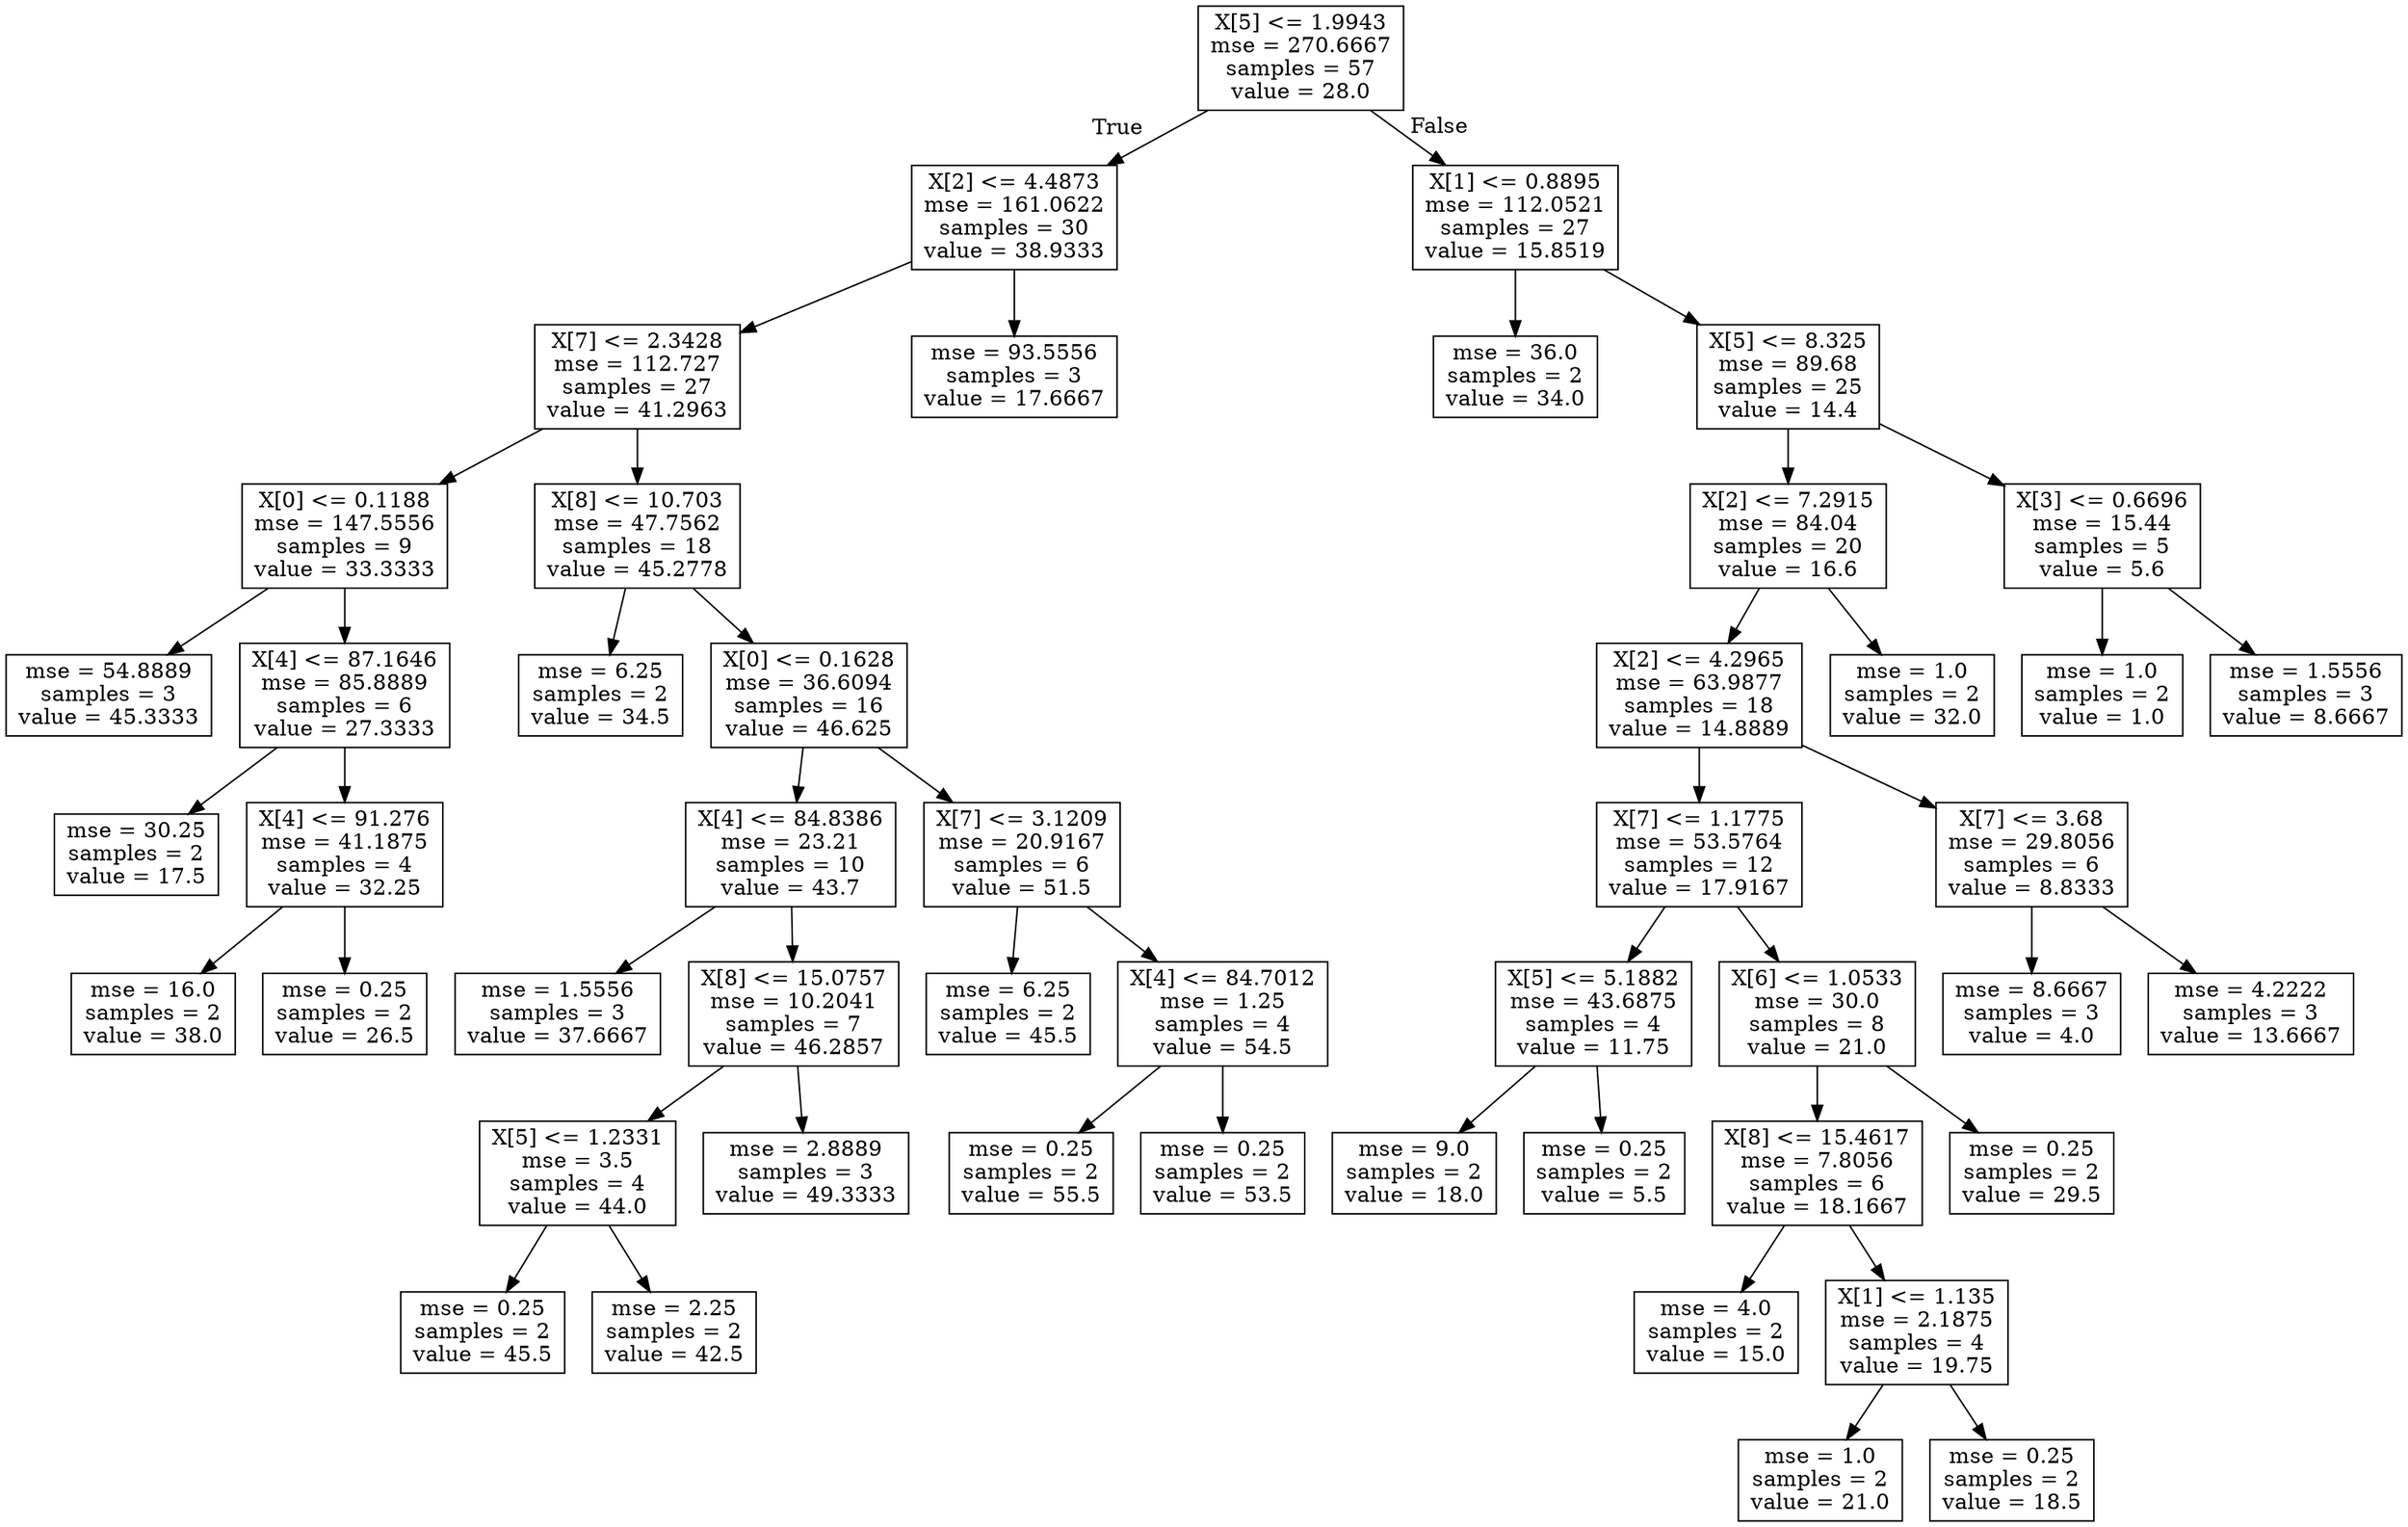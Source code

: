 digraph Tree {
node [shape=box] ;
0 [label="X[5] <= 1.9943\nmse = 270.6667\nsamples = 57\nvalue = 28.0"] ;
1 [label="X[2] <= 4.4873\nmse = 161.0622\nsamples = 30\nvalue = 38.9333"] ;
0 -> 1 [labeldistance=2.5, labelangle=45, headlabel="True"] ;
2 [label="X[7] <= 2.3428\nmse = 112.727\nsamples = 27\nvalue = 41.2963"] ;
1 -> 2 ;
3 [label="X[0] <= 0.1188\nmse = 147.5556\nsamples = 9\nvalue = 33.3333"] ;
2 -> 3 ;
4 [label="mse = 54.8889\nsamples = 3\nvalue = 45.3333"] ;
3 -> 4 ;
5 [label="X[4] <= 87.1646\nmse = 85.8889\nsamples = 6\nvalue = 27.3333"] ;
3 -> 5 ;
6 [label="mse = 30.25\nsamples = 2\nvalue = 17.5"] ;
5 -> 6 ;
7 [label="X[4] <= 91.276\nmse = 41.1875\nsamples = 4\nvalue = 32.25"] ;
5 -> 7 ;
8 [label="mse = 16.0\nsamples = 2\nvalue = 38.0"] ;
7 -> 8 ;
9 [label="mse = 0.25\nsamples = 2\nvalue = 26.5"] ;
7 -> 9 ;
10 [label="X[8] <= 10.703\nmse = 47.7562\nsamples = 18\nvalue = 45.2778"] ;
2 -> 10 ;
11 [label="mse = 6.25\nsamples = 2\nvalue = 34.5"] ;
10 -> 11 ;
12 [label="X[0] <= 0.1628\nmse = 36.6094\nsamples = 16\nvalue = 46.625"] ;
10 -> 12 ;
13 [label="X[4] <= 84.8386\nmse = 23.21\nsamples = 10\nvalue = 43.7"] ;
12 -> 13 ;
14 [label="mse = 1.5556\nsamples = 3\nvalue = 37.6667"] ;
13 -> 14 ;
15 [label="X[8] <= 15.0757\nmse = 10.2041\nsamples = 7\nvalue = 46.2857"] ;
13 -> 15 ;
16 [label="X[5] <= 1.2331\nmse = 3.5\nsamples = 4\nvalue = 44.0"] ;
15 -> 16 ;
17 [label="mse = 0.25\nsamples = 2\nvalue = 45.5"] ;
16 -> 17 ;
18 [label="mse = 2.25\nsamples = 2\nvalue = 42.5"] ;
16 -> 18 ;
19 [label="mse = 2.8889\nsamples = 3\nvalue = 49.3333"] ;
15 -> 19 ;
20 [label="X[7] <= 3.1209\nmse = 20.9167\nsamples = 6\nvalue = 51.5"] ;
12 -> 20 ;
21 [label="mse = 6.25\nsamples = 2\nvalue = 45.5"] ;
20 -> 21 ;
22 [label="X[4] <= 84.7012\nmse = 1.25\nsamples = 4\nvalue = 54.5"] ;
20 -> 22 ;
23 [label="mse = 0.25\nsamples = 2\nvalue = 55.5"] ;
22 -> 23 ;
24 [label="mse = 0.25\nsamples = 2\nvalue = 53.5"] ;
22 -> 24 ;
25 [label="mse = 93.5556\nsamples = 3\nvalue = 17.6667"] ;
1 -> 25 ;
26 [label="X[1] <= 0.8895\nmse = 112.0521\nsamples = 27\nvalue = 15.8519"] ;
0 -> 26 [labeldistance=2.5, labelangle=-45, headlabel="False"] ;
27 [label="mse = 36.0\nsamples = 2\nvalue = 34.0"] ;
26 -> 27 ;
28 [label="X[5] <= 8.325\nmse = 89.68\nsamples = 25\nvalue = 14.4"] ;
26 -> 28 ;
29 [label="X[2] <= 7.2915\nmse = 84.04\nsamples = 20\nvalue = 16.6"] ;
28 -> 29 ;
30 [label="X[2] <= 4.2965\nmse = 63.9877\nsamples = 18\nvalue = 14.8889"] ;
29 -> 30 ;
31 [label="X[7] <= 1.1775\nmse = 53.5764\nsamples = 12\nvalue = 17.9167"] ;
30 -> 31 ;
32 [label="X[5] <= 5.1882\nmse = 43.6875\nsamples = 4\nvalue = 11.75"] ;
31 -> 32 ;
33 [label="mse = 9.0\nsamples = 2\nvalue = 18.0"] ;
32 -> 33 ;
34 [label="mse = 0.25\nsamples = 2\nvalue = 5.5"] ;
32 -> 34 ;
35 [label="X[6] <= 1.0533\nmse = 30.0\nsamples = 8\nvalue = 21.0"] ;
31 -> 35 ;
36 [label="X[8] <= 15.4617\nmse = 7.8056\nsamples = 6\nvalue = 18.1667"] ;
35 -> 36 ;
37 [label="mse = 4.0\nsamples = 2\nvalue = 15.0"] ;
36 -> 37 ;
38 [label="X[1] <= 1.135\nmse = 2.1875\nsamples = 4\nvalue = 19.75"] ;
36 -> 38 ;
39 [label="mse = 1.0\nsamples = 2\nvalue = 21.0"] ;
38 -> 39 ;
40 [label="mse = 0.25\nsamples = 2\nvalue = 18.5"] ;
38 -> 40 ;
41 [label="mse = 0.25\nsamples = 2\nvalue = 29.5"] ;
35 -> 41 ;
42 [label="X[7] <= 3.68\nmse = 29.8056\nsamples = 6\nvalue = 8.8333"] ;
30 -> 42 ;
43 [label="mse = 8.6667\nsamples = 3\nvalue = 4.0"] ;
42 -> 43 ;
44 [label="mse = 4.2222\nsamples = 3\nvalue = 13.6667"] ;
42 -> 44 ;
45 [label="mse = 1.0\nsamples = 2\nvalue = 32.0"] ;
29 -> 45 ;
46 [label="X[3] <= 0.6696\nmse = 15.44\nsamples = 5\nvalue = 5.6"] ;
28 -> 46 ;
47 [label="mse = 1.0\nsamples = 2\nvalue = 1.0"] ;
46 -> 47 ;
48 [label="mse = 1.5556\nsamples = 3\nvalue = 8.6667"] ;
46 -> 48 ;
}